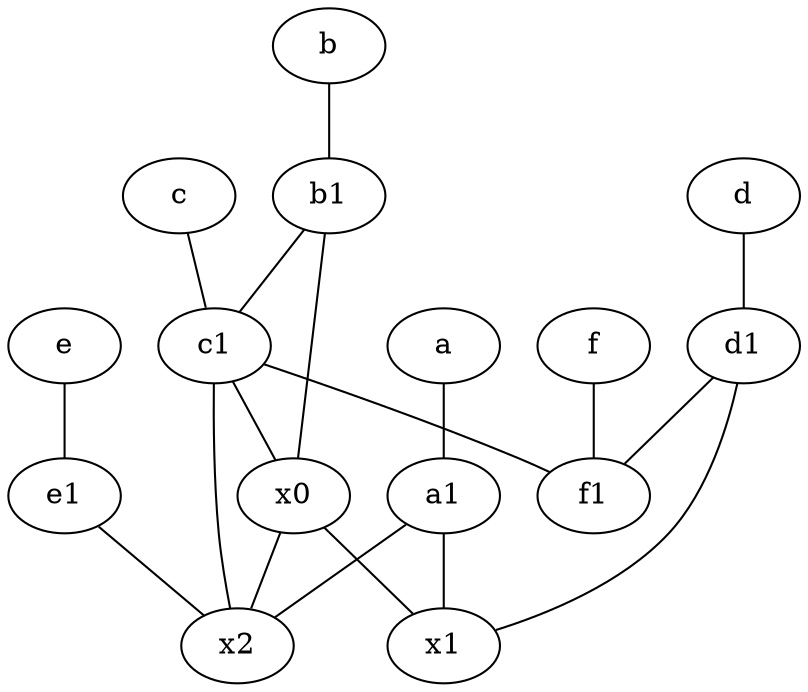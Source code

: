 graph {
	node [labelfontsize=50]
	e1 [labelfontsize=50 pos="7,7!"]
	x0 [labelfontsize=50]
	b1 [labelfontsize=50 pos="9,4!"]
	b [labelfontsize=50 pos="10,4!"]
	c [labelfontsize=50 pos="4.5,2!"]
	f1 [labelfontsize=50 pos="3,8!"]
	d1 [labelfontsize=50 pos="3,5!"]
	f [labelfontsize=50 pos="3,9!"]
	a1 [labelfontsize=50 pos="8,3!"]
	x2 [labelfontsize=50]
	e [labelfontsize=50 pos="7,9!"]
	x1 [labelfontsize=50]
	d [labelfontsize=50 pos="2,5!"]
	c1 [labelfontsize=50 pos="4.5,3!"]
	a [labelfontsize=50 pos="8,2!"]
	a1 -- x2
	a -- a1
	b -- b1
	d1 -- f1
	f -- f1
	e1 -- x2
	c -- c1
	x0 -- x2
	c1 -- x2
	b1 -- x0
	d1 -- x1
	c1 -- f1
	b1 -- c1
	e -- e1
	a1 -- x1
	c1 -- x0
	d -- d1
	x0 -- x1
}

